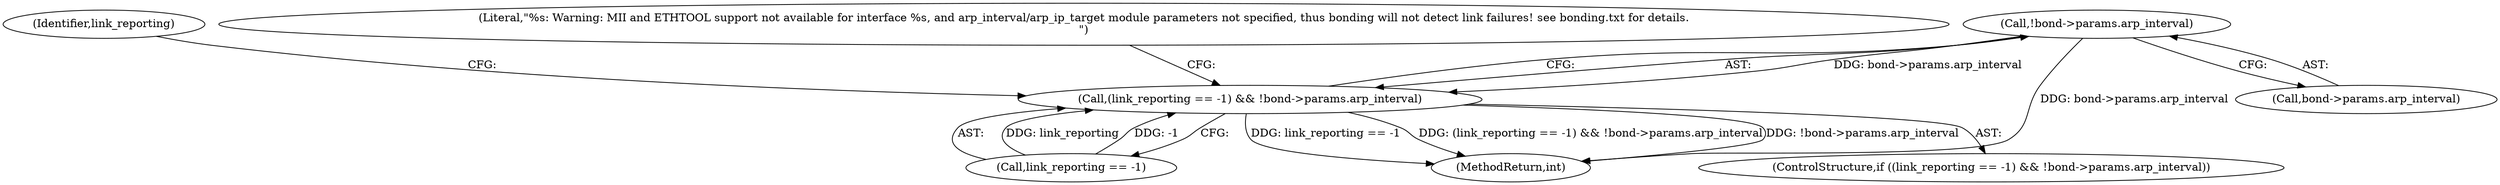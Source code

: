 digraph "0_linux_550fd08c2cebad61c548def135f67aba284c6162_0@pointer" {
"1000704" [label="(Call,!bond->params.arp_interval)"];
"1000699" [label="(Call,(link_reporting == -1) && !bond->params.arp_interval)"];
"1000705" [label="(Call,bond->params.arp_interval)"];
"1000704" [label="(Call,!bond->params.arp_interval)"];
"1000722" [label="(Identifier,link_reporting)"];
"1000698" [label="(ControlStructure,if ((link_reporting == -1) && !bond->params.arp_interval))"];
"1000699" [label="(Call,(link_reporting == -1) && !bond->params.arp_interval)"];
"1000700" [label="(Call,link_reporting == -1)"];
"1001091" [label="(MethodReturn,int)"];
"1000712" [label="(Literal,\"%s: Warning: MII and ETHTOOL support not available for interface %s, and arp_interval/arp_ip_target module parameters not specified, thus bonding will not detect link failures! see bonding.txt for details.\n\")"];
"1000704" -> "1000699"  [label="AST: "];
"1000704" -> "1000705"  [label="CFG: "];
"1000705" -> "1000704"  [label="AST: "];
"1000699" -> "1000704"  [label="CFG: "];
"1000704" -> "1001091"  [label="DDG: bond->params.arp_interval"];
"1000704" -> "1000699"  [label="DDG: bond->params.arp_interval"];
"1000699" -> "1000698"  [label="AST: "];
"1000699" -> "1000700"  [label="CFG: "];
"1000700" -> "1000699"  [label="AST: "];
"1000712" -> "1000699"  [label="CFG: "];
"1000722" -> "1000699"  [label="CFG: "];
"1000699" -> "1001091"  [label="DDG: link_reporting == -1"];
"1000699" -> "1001091"  [label="DDG: (link_reporting == -1) && !bond->params.arp_interval"];
"1000699" -> "1001091"  [label="DDG: !bond->params.arp_interval"];
"1000700" -> "1000699"  [label="DDG: link_reporting"];
"1000700" -> "1000699"  [label="DDG: -1"];
}
